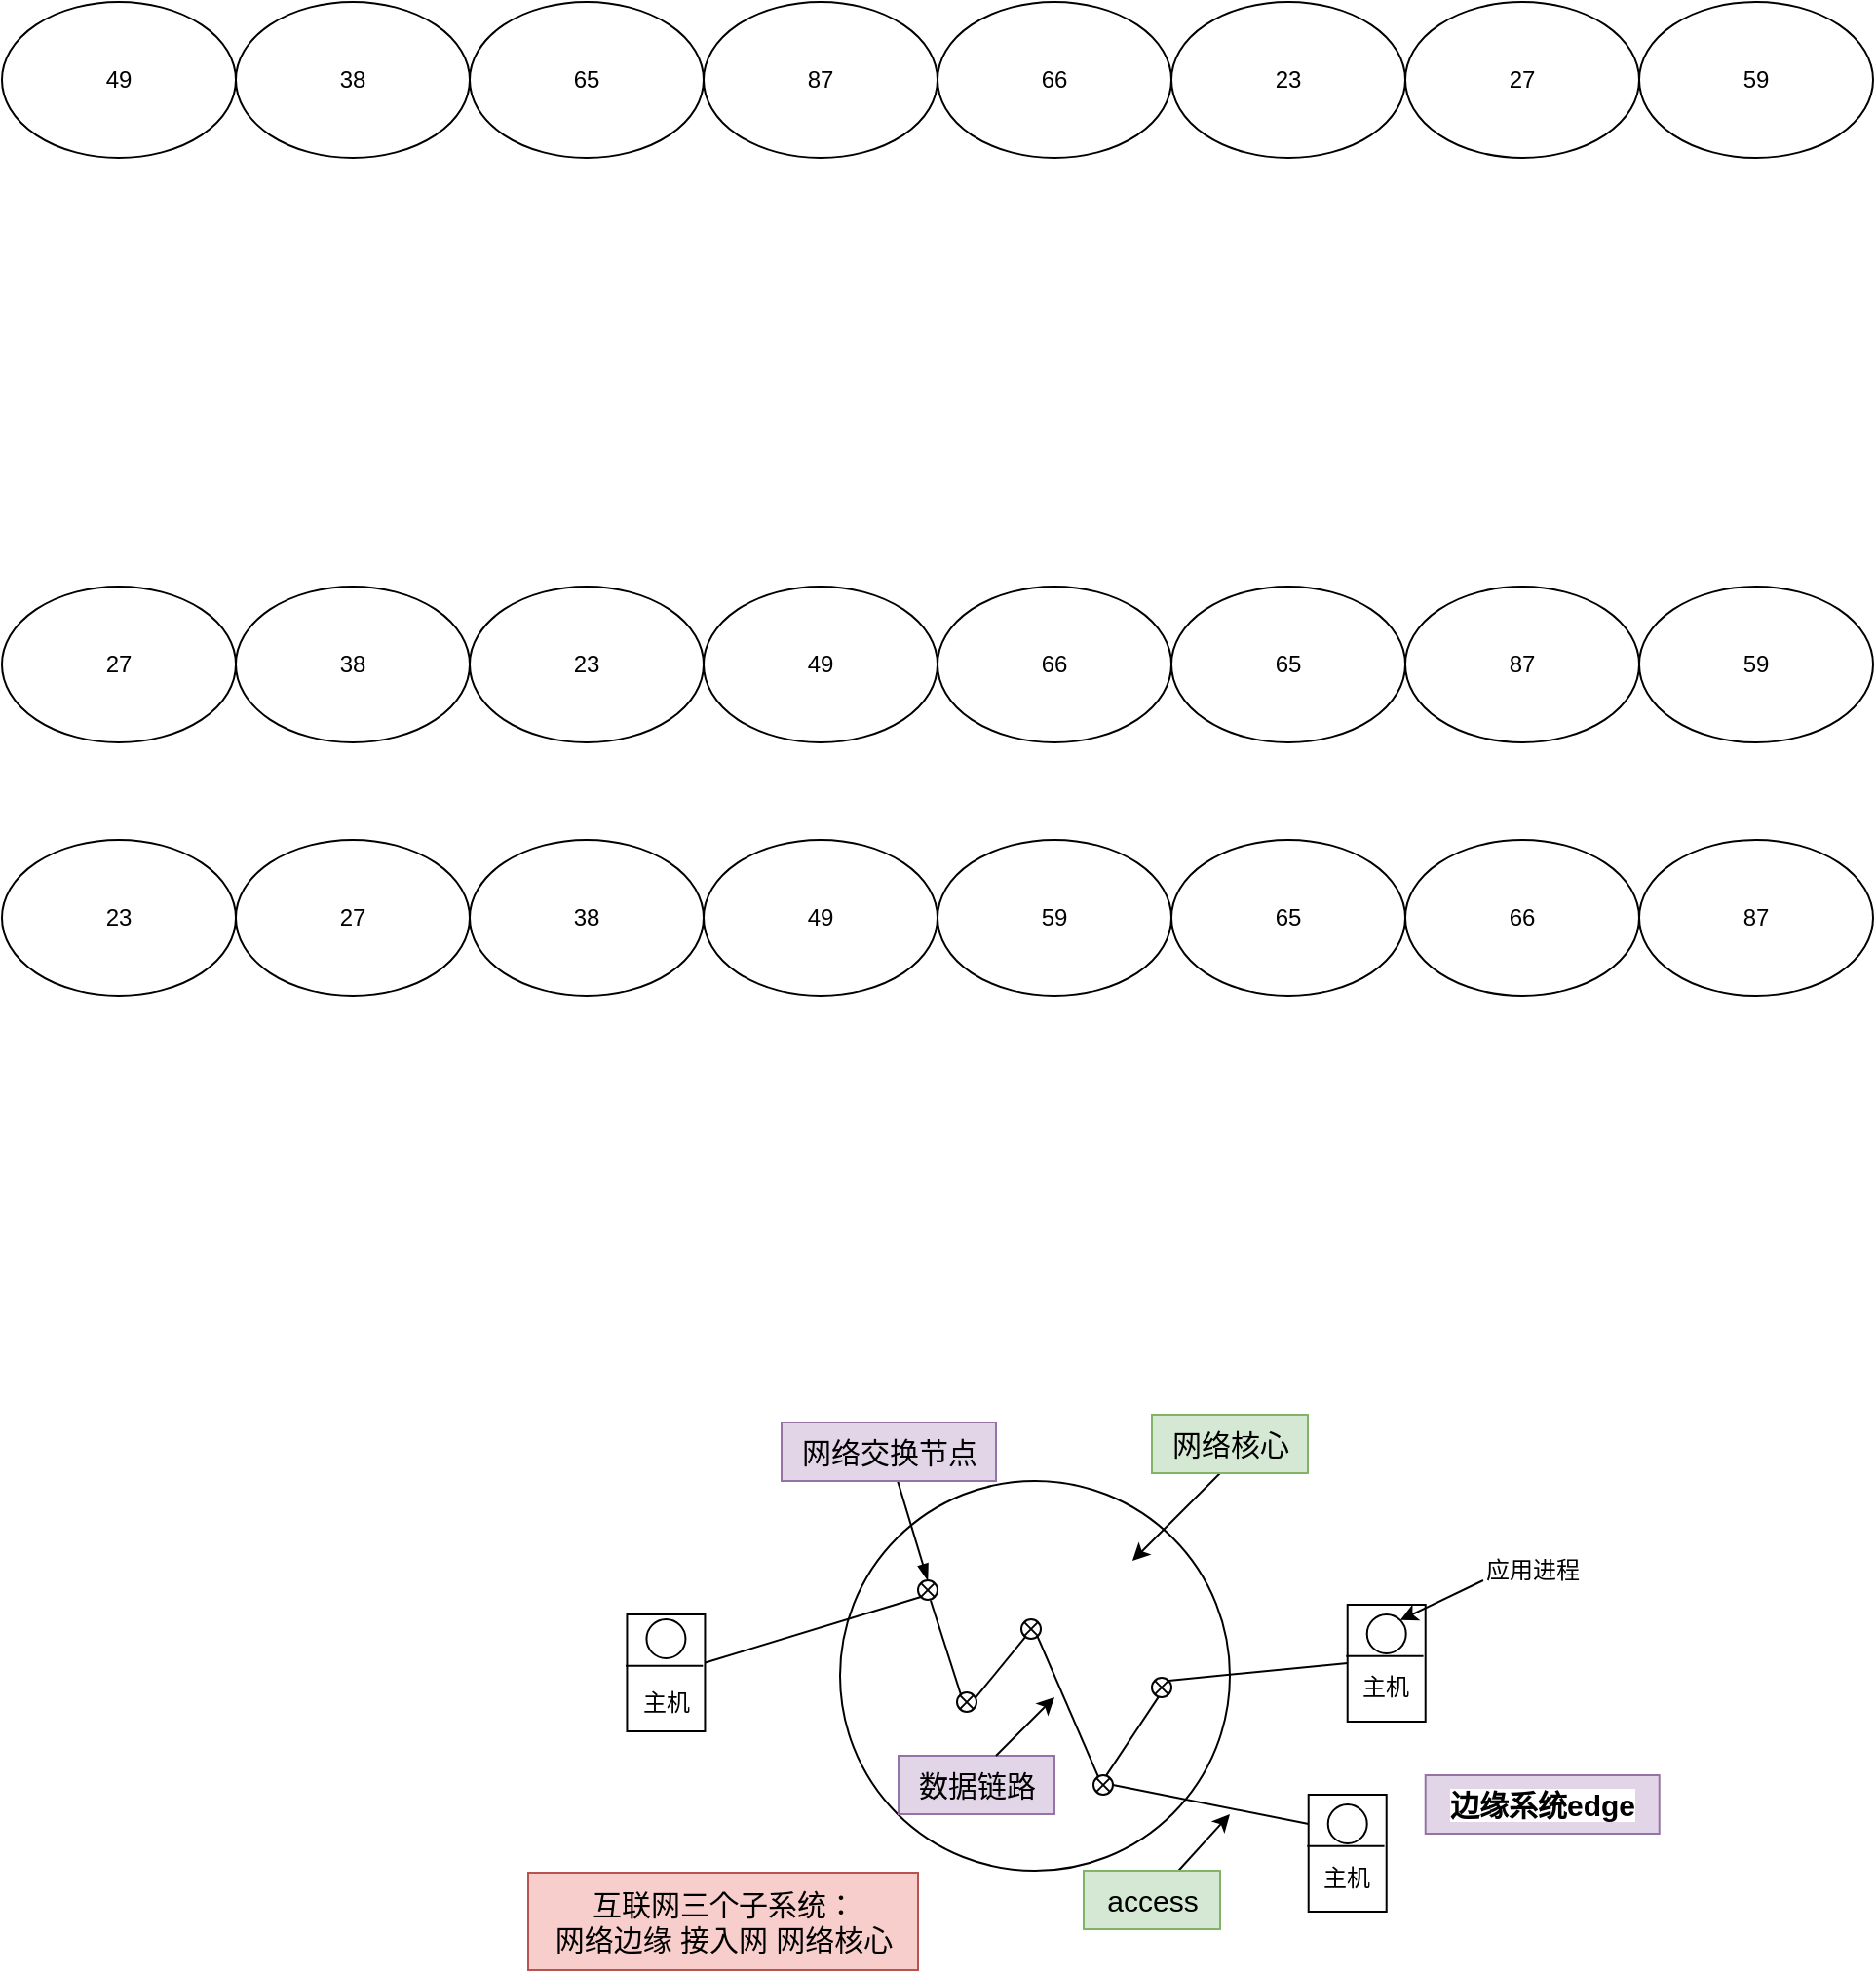 <mxfile version="20.0.3" type="github">
  <diagram id="7_3nWAONBvqbhg6zF68n" name="第 1 页">
    <mxGraphModel dx="1543" dy="430" grid="1" gridSize="10" guides="1" tooltips="1" connect="1" arrows="1" fold="1" page="1" pageScale="1" pageWidth="827" pageHeight="1169" math="0" shadow="0">
      <root>
        <mxCell id="0" />
        <mxCell id="1" parent="0" />
        <mxCell id="HmPKbH5gb4LEtDR6ROAI-1" value="49" style="ellipse;whiteSpace=wrap;html=1;" parent="1" vertex="1">
          <mxGeometry x="-120" y="440" width="120" height="80" as="geometry" />
        </mxCell>
        <mxCell id="HmPKbH5gb4LEtDR6ROAI-2" value="38" style="ellipse;whiteSpace=wrap;html=1;" parent="1" vertex="1">
          <mxGeometry y="440" width="120" height="80" as="geometry" />
        </mxCell>
        <mxCell id="HmPKbH5gb4LEtDR6ROAI-3" value="65" style="ellipse;whiteSpace=wrap;html=1;" parent="1" vertex="1">
          <mxGeometry x="120" y="440" width="120" height="80" as="geometry" />
        </mxCell>
        <mxCell id="HmPKbH5gb4LEtDR6ROAI-4" value="87" style="ellipse;whiteSpace=wrap;html=1;" parent="1" vertex="1">
          <mxGeometry x="240" y="440" width="120" height="80" as="geometry" />
        </mxCell>
        <mxCell id="HmPKbH5gb4LEtDR6ROAI-5" value="66" style="ellipse;whiteSpace=wrap;html=1;" parent="1" vertex="1">
          <mxGeometry x="360" y="440" width="120" height="80" as="geometry" />
        </mxCell>
        <mxCell id="HmPKbH5gb4LEtDR6ROAI-6" value="23" style="ellipse;whiteSpace=wrap;html=1;" parent="1" vertex="1">
          <mxGeometry x="480" y="440" width="120" height="80" as="geometry" />
        </mxCell>
        <mxCell id="HmPKbH5gb4LEtDR6ROAI-7" value="59" style="ellipse;whiteSpace=wrap;html=1;" parent="1" vertex="1">
          <mxGeometry x="720" y="440" width="120" height="80" as="geometry" />
        </mxCell>
        <mxCell id="HmPKbH5gb4LEtDR6ROAI-8" value="27" style="ellipse;whiteSpace=wrap;html=1;" parent="1" vertex="1">
          <mxGeometry x="600" y="440" width="120" height="80" as="geometry" />
        </mxCell>
        <mxCell id="HmPKbH5gb4LEtDR6ROAI-9" value="49" style="ellipse;whiteSpace=wrap;html=1;" parent="1" vertex="1">
          <mxGeometry x="240" y="740" width="120" height="80" as="geometry" />
        </mxCell>
        <mxCell id="HmPKbH5gb4LEtDR6ROAI-11" value="38" style="ellipse;whiteSpace=wrap;html=1;" parent="1" vertex="1">
          <mxGeometry y="740" width="120" height="80" as="geometry" />
        </mxCell>
        <mxCell id="HmPKbH5gb4LEtDR6ROAI-12" value="65" style="ellipse;whiteSpace=wrap;html=1;" parent="1" vertex="1">
          <mxGeometry x="480" y="740" width="120" height="80" as="geometry" />
        </mxCell>
        <mxCell id="HmPKbH5gb4LEtDR6ROAI-13" value="87" style="ellipse;whiteSpace=wrap;html=1;" parent="1" vertex="1">
          <mxGeometry x="600" y="740" width="120" height="80" as="geometry" />
        </mxCell>
        <mxCell id="HmPKbH5gb4LEtDR6ROAI-14" value="66" style="ellipse;whiteSpace=wrap;html=1;" parent="1" vertex="1">
          <mxGeometry x="360" y="740" width="120" height="80" as="geometry" />
        </mxCell>
        <mxCell id="HmPKbH5gb4LEtDR6ROAI-15" value="23" style="ellipse;whiteSpace=wrap;html=1;" parent="1" vertex="1">
          <mxGeometry x="120" y="740" width="120" height="80" as="geometry" />
        </mxCell>
        <mxCell id="HmPKbH5gb4LEtDR6ROAI-16" value="27" style="ellipse;whiteSpace=wrap;html=1;" parent="1" vertex="1">
          <mxGeometry x="-120" y="740" width="120" height="80" as="geometry" />
        </mxCell>
        <mxCell id="HmPKbH5gb4LEtDR6ROAI-17" value="59" style="ellipse;whiteSpace=wrap;html=1;" parent="1" vertex="1">
          <mxGeometry x="720" y="740" width="120" height="80" as="geometry" />
        </mxCell>
        <mxCell id="HmPKbH5gb4LEtDR6ROAI-18" value="49" style="ellipse;whiteSpace=wrap;html=1;" parent="1" vertex="1">
          <mxGeometry x="240" y="870" width="120" height="80" as="geometry" />
        </mxCell>
        <mxCell id="HmPKbH5gb4LEtDR6ROAI-19" value="38" style="ellipse;whiteSpace=wrap;html=1;" parent="1" vertex="1">
          <mxGeometry x="120" y="870" width="120" height="80" as="geometry" />
        </mxCell>
        <mxCell id="HmPKbH5gb4LEtDR6ROAI-20" value="65" style="ellipse;whiteSpace=wrap;html=1;" parent="1" vertex="1">
          <mxGeometry x="480" y="870" width="120" height="80" as="geometry" />
        </mxCell>
        <mxCell id="HmPKbH5gb4LEtDR6ROAI-21" value="87" style="ellipse;whiteSpace=wrap;html=1;" parent="1" vertex="1">
          <mxGeometry x="720" y="870" width="120" height="80" as="geometry" />
        </mxCell>
        <mxCell id="HmPKbH5gb4LEtDR6ROAI-22" value="66" style="ellipse;whiteSpace=wrap;html=1;" parent="1" vertex="1">
          <mxGeometry x="600" y="870" width="120" height="80" as="geometry" />
        </mxCell>
        <mxCell id="HmPKbH5gb4LEtDR6ROAI-23" value="23" style="ellipse;whiteSpace=wrap;html=1;" parent="1" vertex="1">
          <mxGeometry x="-120" y="870" width="120" height="80" as="geometry" />
        </mxCell>
        <mxCell id="HmPKbH5gb4LEtDR6ROAI-24" value="27" style="ellipse;whiteSpace=wrap;html=1;" parent="1" vertex="1">
          <mxGeometry y="870" width="120" height="80" as="geometry" />
        </mxCell>
        <mxCell id="HmPKbH5gb4LEtDR6ROAI-25" value="59" style="ellipse;whiteSpace=wrap;html=1;" parent="1" vertex="1">
          <mxGeometry x="360" y="870" width="120" height="80" as="geometry" />
        </mxCell>
        <mxCell id="4xKS2BO0SPP-DSH_cFb6-1" value="" style="ellipse;whiteSpace=wrap;html=1;aspect=fixed;" vertex="1" parent="1">
          <mxGeometry x="310" y="1199" width="200" height="200" as="geometry" />
        </mxCell>
        <mxCell id="4xKS2BO0SPP-DSH_cFb6-40" style="edgeStyle=none;rounded=0;orthogonalLoop=1;jettySize=auto;html=1;exitX=0.5;exitY=0;exitDx=0;exitDy=0;fontSize=15;startArrow=blockThin;startFill=1;endArrow=none;endFill=0;" edge="1" parent="1" target="4xKS2BO0SPP-DSH_cFb6-39">
          <mxGeometry relative="1" as="geometry">
            <mxPoint x="355" y="1250" as="sourcePoint" />
          </mxGeometry>
        </mxCell>
        <mxCell id="4xKS2BO0SPP-DSH_cFb6-13" style="edgeStyle=none;rounded=0;orthogonalLoop=1;jettySize=auto;html=1;exitX=0.729;exitY=0.881;exitDx=0;exitDy=0;entryX=0.265;entryY=0.119;entryDx=0;entryDy=0;entryPerimeter=0;startArrow=none;startFill=0;endArrow=none;endFill=0;exitPerimeter=0;" edge="1" parent="1">
          <mxGeometry relative="1" as="geometry">
            <mxPoint x="411.29" y="1278.81" as="sourcePoint" />
            <mxPoint x="442.65" y="1351.19" as="targetPoint" />
          </mxGeometry>
        </mxCell>
        <mxCell id="4xKS2BO0SPP-DSH_cFb6-12" style="edgeStyle=none;rounded=0;orthogonalLoop=1;jettySize=auto;html=1;exitX=1;exitY=0;exitDx=0;exitDy=0;entryX=0;entryY=1;entryDx=0;entryDy=0;startArrow=none;startFill=0;endArrow=none;endFill=0;" edge="1" parent="1">
          <mxGeometry relative="1" as="geometry">
            <mxPoint x="378.536" y="1311.464" as="sourcePoint" />
            <mxPoint x="405.464" y="1278.536" as="targetPoint" />
          </mxGeometry>
        </mxCell>
        <mxCell id="4xKS2BO0SPP-DSH_cFb6-14" style="edgeStyle=none;rounded=0;orthogonalLoop=1;jettySize=auto;html=1;exitX=0.374;exitY=0.932;exitDx=0;exitDy=0;entryX=0.639;entryY=0.042;entryDx=0;entryDy=0;entryPerimeter=0;startArrow=none;startFill=0;endArrow=none;endFill=0;exitPerimeter=0;" edge="1" parent="1">
          <mxGeometry relative="1" as="geometry">
            <mxPoint x="473.74" y="1309.32" as="sourcePoint" />
            <mxPoint x="446.39" y="1350.42" as="targetPoint" />
          </mxGeometry>
        </mxCell>
        <mxCell id="4xKS2BO0SPP-DSH_cFb6-11" value="" style="endArrow=none;html=1;rounded=0;startArrow=none;startFill=0;exitX=0.232;exitY=-0.023;exitDx=0;exitDy=0;entryX=0.645;entryY=1.023;entryDx=0;entryDy=0;entryPerimeter=0;exitPerimeter=0;" edge="1" parent="1">
          <mxGeometry width="50" height="50" relative="1" as="geometry">
            <mxPoint x="372.32" y="1309.77" as="sourcePoint" />
            <mxPoint x="356.45" y="1260.23" as="targetPoint" />
          </mxGeometry>
        </mxCell>
        <mxCell id="4xKS2BO0SPP-DSH_cFb6-18" style="edgeStyle=none;rounded=0;orthogonalLoop=1;jettySize=auto;html=1;exitX=1;exitY=0.5;exitDx=0;exitDy=0;entryX=0;entryY=1;entryDx=0;entryDy=0;startArrow=none;startFill=0;endArrow=none;endFill=0;" edge="1" parent="1" target="4xKS2BO0SPP-DSH_cFb6-55">
          <mxGeometry relative="1" as="geometry">
            <mxPoint x="240" y="1292.5" as="sourcePoint" />
          </mxGeometry>
        </mxCell>
        <mxCell id="4xKS2BO0SPP-DSH_cFb6-17" style="edgeStyle=none;rounded=0;orthogonalLoop=1;jettySize=auto;html=1;exitX=0;exitY=0.5;exitDx=0;exitDy=0;entryX=1;entryY=0;entryDx=0;entryDy=0;startArrow=none;startFill=0;endArrow=none;endFill=0;" edge="1" parent="1" source="4xKS2BO0SPP-DSH_cFb6-16" target="4xKS2BO0SPP-DSH_cFb6-50">
          <mxGeometry relative="1" as="geometry" />
        </mxCell>
        <mxCell id="4xKS2BO0SPP-DSH_cFb6-16" value="" style="rounded=0;whiteSpace=wrap;html=1;" vertex="1" parent="1">
          <mxGeometry x="570.36" y="1262.5" width="40" height="60" as="geometry" />
        </mxCell>
        <mxCell id="4xKS2BO0SPP-DSH_cFb6-20" style="edgeStyle=none;rounded=0;orthogonalLoop=1;jettySize=auto;html=1;exitX=-0.018;exitY=0.44;exitDx=0;exitDy=0;startArrow=none;startFill=0;endArrow=none;endFill=0;entryX=0.973;entryY=0.44;entryDx=0;entryDy=0;entryPerimeter=0;exitPerimeter=0;" edge="1" parent="1" source="4xKS2BO0SPP-DSH_cFb6-16" target="4xKS2BO0SPP-DSH_cFb6-16">
          <mxGeometry relative="1" as="geometry">
            <mxPoint x="610.36" y="1282.5" as="targetPoint" />
          </mxGeometry>
        </mxCell>
        <mxCell id="4xKS2BO0SPP-DSH_cFb6-21" value="主机" style="text;html=1;strokeColor=none;fillColor=none;align=center;verticalAlign=middle;whiteSpace=wrap;rounded=0;" vertex="1" parent="1">
          <mxGeometry x="560" y="1290" width="60" height="30" as="geometry" />
        </mxCell>
        <mxCell id="4xKS2BO0SPP-DSH_cFb6-23" style="edgeStyle=none;rounded=0;orthogonalLoop=1;jettySize=auto;html=1;exitX=1;exitY=0;exitDx=0;exitDy=0;startArrow=classic;startFill=1;endArrow=none;endFill=0;" edge="1" parent="1" source="4xKS2BO0SPP-DSH_cFb6-22">
          <mxGeometry relative="1" as="geometry">
            <mxPoint x="640" y="1250" as="targetPoint" />
          </mxGeometry>
        </mxCell>
        <mxCell id="4xKS2BO0SPP-DSH_cFb6-22" value="" style="ellipse;whiteSpace=wrap;html=1;" vertex="1" parent="1">
          <mxGeometry x="580.36" y="1267.5" width="20" height="20" as="geometry" />
        </mxCell>
        <mxCell id="4xKS2BO0SPP-DSH_cFb6-24" value="应用进程" style="text;html=1;align=center;verticalAlign=middle;resizable=0;points=[];autosize=1;strokeColor=none;fillColor=none;" vertex="1" parent="1">
          <mxGeometry x="630" y="1230" width="70" height="30" as="geometry" />
        </mxCell>
        <mxCell id="4xKS2BO0SPP-DSH_cFb6-25" value="" style="rounded=0;whiteSpace=wrap;html=1;" vertex="1" parent="1">
          <mxGeometry x="200.72" y="1267.5" width="40" height="60" as="geometry" />
        </mxCell>
        <mxCell id="4xKS2BO0SPP-DSH_cFb6-26" style="edgeStyle=none;rounded=0;orthogonalLoop=1;jettySize=auto;html=1;exitX=-0.018;exitY=0.44;exitDx=0;exitDy=0;startArrow=none;startFill=0;endArrow=none;endFill=0;entryX=0.973;entryY=0.44;entryDx=0;entryDy=0;entryPerimeter=0;exitPerimeter=0;" edge="1" parent="1" source="4xKS2BO0SPP-DSH_cFb6-25" target="4xKS2BO0SPP-DSH_cFb6-25">
          <mxGeometry relative="1" as="geometry">
            <mxPoint x="250.72" y="1342.5" as="targetPoint" />
          </mxGeometry>
        </mxCell>
        <mxCell id="4xKS2BO0SPP-DSH_cFb6-27" value="" style="ellipse;whiteSpace=wrap;html=1;" vertex="1" parent="1">
          <mxGeometry x="210.72" y="1270" width="20" height="20" as="geometry" />
        </mxCell>
        <mxCell id="4xKS2BO0SPP-DSH_cFb6-29" value="主机" style="text;html=1;strokeColor=none;fillColor=none;align=center;verticalAlign=middle;whiteSpace=wrap;rounded=0;" vertex="1" parent="1">
          <mxGeometry x="190.72" y="1297.5" width="60" height="30" as="geometry" />
        </mxCell>
        <mxCell id="4xKS2BO0SPP-DSH_cFb6-31" value="" style="rounded=0;whiteSpace=wrap;html=1;" vertex="1" parent="1">
          <mxGeometry x="550.36" y="1360" width="40" height="60" as="geometry" />
        </mxCell>
        <mxCell id="4xKS2BO0SPP-DSH_cFb6-32" style="edgeStyle=none;rounded=0;orthogonalLoop=1;jettySize=auto;html=1;exitX=-0.018;exitY=0.44;exitDx=0;exitDy=0;startArrow=none;startFill=0;endArrow=none;endFill=0;entryX=0.973;entryY=0.44;entryDx=0;entryDy=0;entryPerimeter=0;exitPerimeter=0;" edge="1" parent="1" source="4xKS2BO0SPP-DSH_cFb6-31" target="4xKS2BO0SPP-DSH_cFb6-31">
          <mxGeometry relative="1" as="geometry">
            <mxPoint x="590.36" y="1380" as="targetPoint" />
          </mxGeometry>
        </mxCell>
        <mxCell id="4xKS2BO0SPP-DSH_cFb6-33" value="主机" style="text;html=1;strokeColor=none;fillColor=none;align=center;verticalAlign=middle;whiteSpace=wrap;rounded=0;" vertex="1" parent="1">
          <mxGeometry x="540" y="1387.5" width="60" height="30" as="geometry" />
        </mxCell>
        <mxCell id="4xKS2BO0SPP-DSH_cFb6-34" value="" style="ellipse;whiteSpace=wrap;html=1;" vertex="1" parent="1">
          <mxGeometry x="560.36" y="1365" width="20" height="20" as="geometry" />
        </mxCell>
        <mxCell id="4xKS2BO0SPP-DSH_cFb6-37" value="&lt;font style=&quot;font-size: 15px;&quot;&gt;&lt;b style=&quot;background-color: rgb(255, 255, 255);&quot;&gt;边缘系统edge&lt;/b&gt;&lt;/font&gt;" style="text;html=1;align=center;verticalAlign=middle;resizable=0;points=[];autosize=1;strokeColor=#9673a6;fillColor=#e1d5e7;" vertex="1" parent="1">
          <mxGeometry x="610.36" y="1350" width="120" height="30" as="geometry" />
        </mxCell>
        <mxCell id="4xKS2BO0SPP-DSH_cFb6-39" value="网络交换节点" style="text;html=1;align=center;verticalAlign=middle;resizable=0;points=[];autosize=1;strokeColor=#9673a6;fillColor=#e1d5e7;fontSize=15;" vertex="1" parent="1">
          <mxGeometry x="280" y="1169" width="110" height="30" as="geometry" />
        </mxCell>
        <mxCell id="4xKS2BO0SPP-DSH_cFb6-41" value="数据链路" style="text;html=1;align=center;verticalAlign=middle;resizable=0;points=[];autosize=1;strokeColor=#9673a6;fillColor=#e1d5e7;fontSize=15;" vertex="1" parent="1">
          <mxGeometry x="340" y="1340" width="80" height="30" as="geometry" />
        </mxCell>
        <mxCell id="4xKS2BO0SPP-DSH_cFb6-44" value="" style="endArrow=classic;html=1;rounded=0;fontSize=15;exitX=0.625;exitY=0;exitDx=0;exitDy=0;exitPerimeter=0;" edge="1" parent="1" source="4xKS2BO0SPP-DSH_cFb6-41">
          <mxGeometry width="50" height="50" relative="1" as="geometry">
            <mxPoint x="400" y="1310" as="sourcePoint" />
            <mxPoint x="420" y="1310" as="targetPoint" />
          </mxGeometry>
        </mxCell>
        <mxCell id="4xKS2BO0SPP-DSH_cFb6-50" value="" style="shape=sumEllipse;perimeter=ellipsePerimeter;whiteSpace=wrap;html=1;backgroundOutline=1;labelBackgroundColor=#;fontSize=15;" vertex="1" parent="1">
          <mxGeometry x="470" y="1300" width="10" height="10" as="geometry" />
        </mxCell>
        <mxCell id="4xKS2BO0SPP-DSH_cFb6-58" style="edgeStyle=none;rounded=0;orthogonalLoop=1;jettySize=auto;html=1;exitX=1;exitY=0.5;exitDx=0;exitDy=0;entryX=0;entryY=0.25;entryDx=0;entryDy=0;fontSize=15;startArrow=none;startFill=0;endArrow=none;endFill=0;" edge="1" parent="1" source="4xKS2BO0SPP-DSH_cFb6-51" target="4xKS2BO0SPP-DSH_cFb6-31">
          <mxGeometry relative="1" as="geometry" />
        </mxCell>
        <mxCell id="4xKS2BO0SPP-DSH_cFb6-51" value="" style="shape=sumEllipse;perimeter=ellipsePerimeter;whiteSpace=wrap;html=1;backgroundOutline=1;labelBackgroundColor=#;fontSize=15;" vertex="1" parent="1">
          <mxGeometry x="440" y="1350" width="10" height="10" as="geometry" />
        </mxCell>
        <mxCell id="4xKS2BO0SPP-DSH_cFb6-53" value="" style="shape=sumEllipse;perimeter=ellipsePerimeter;whiteSpace=wrap;html=1;backgroundOutline=1;labelBackgroundColor=#;fontSize=15;direction=south;" vertex="1" parent="1">
          <mxGeometry x="403" y="1270" width="10" height="10" as="geometry" />
        </mxCell>
        <mxCell id="4xKS2BO0SPP-DSH_cFb6-54" value="" style="shape=sumEllipse;perimeter=ellipsePerimeter;whiteSpace=wrap;html=1;backgroundOutline=1;labelBackgroundColor=#;fontSize=15;" vertex="1" parent="1">
          <mxGeometry x="370" y="1307.5" width="10" height="10" as="geometry" />
        </mxCell>
        <mxCell id="4xKS2BO0SPP-DSH_cFb6-55" value="" style="shape=sumEllipse;perimeter=ellipsePerimeter;whiteSpace=wrap;html=1;backgroundOutline=1;labelBackgroundColor=#;fontSize=15;" vertex="1" parent="1">
          <mxGeometry x="350" y="1250" width="10" height="10" as="geometry" />
        </mxCell>
        <mxCell id="4xKS2BO0SPP-DSH_cFb6-56" value="" style="endArrow=none;html=1;rounded=0;fontSize=15;startArrow=classic;startFill=1;endFill=0;" edge="1" parent="1">
          <mxGeometry width="50" height="50" relative="1" as="geometry">
            <mxPoint x="460" y="1240" as="sourcePoint" />
            <mxPoint x="510" y="1190" as="targetPoint" />
          </mxGeometry>
        </mxCell>
        <mxCell id="4xKS2BO0SPP-DSH_cFb6-57" value="网络核心" style="text;html=1;align=center;verticalAlign=middle;resizable=0;points=[];autosize=1;strokeColor=#82b366;fillColor=#d5e8d4;fontSize=15;" vertex="1" parent="1">
          <mxGeometry x="470" y="1165" width="80" height="30" as="geometry" />
        </mxCell>
        <mxCell id="4xKS2BO0SPP-DSH_cFb6-59" value="" style="endArrow=classic;html=1;rounded=0;fontSize=15;" edge="1" parent="1" source="4xKS2BO0SPP-DSH_cFb6-60">
          <mxGeometry width="50" height="50" relative="1" as="geometry">
            <mxPoint x="480" y="1410" as="sourcePoint" />
            <mxPoint x="510" y="1370" as="targetPoint" />
          </mxGeometry>
        </mxCell>
        <mxCell id="4xKS2BO0SPP-DSH_cFb6-60" value="access" style="text;html=1;align=center;verticalAlign=middle;resizable=0;points=[];autosize=1;strokeColor=#82b366;fillColor=#d5e8d4;fontSize=15;" vertex="1" parent="1">
          <mxGeometry x="435" y="1399" width="70" height="30" as="geometry" />
        </mxCell>
        <mxCell id="4xKS2BO0SPP-DSH_cFb6-61" value="互联网三个子系统：&lt;br&gt;网络边缘 接入网 网络核心" style="text;html=1;align=center;verticalAlign=middle;resizable=0;points=[];autosize=1;strokeColor=#b85450;fillColor=#f8cecc;fontSize=15;" vertex="1" parent="1">
          <mxGeometry x="150" y="1400" width="200" height="50" as="geometry" />
        </mxCell>
      </root>
    </mxGraphModel>
  </diagram>
</mxfile>
